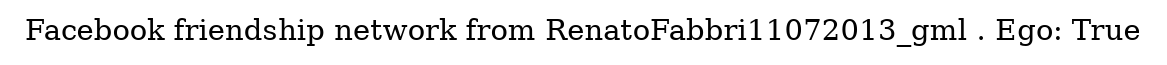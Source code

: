 digraph  {
	graph [label="Facebook friendship network from RenatoFabbri11072013_gml . Ego: True"];
}
